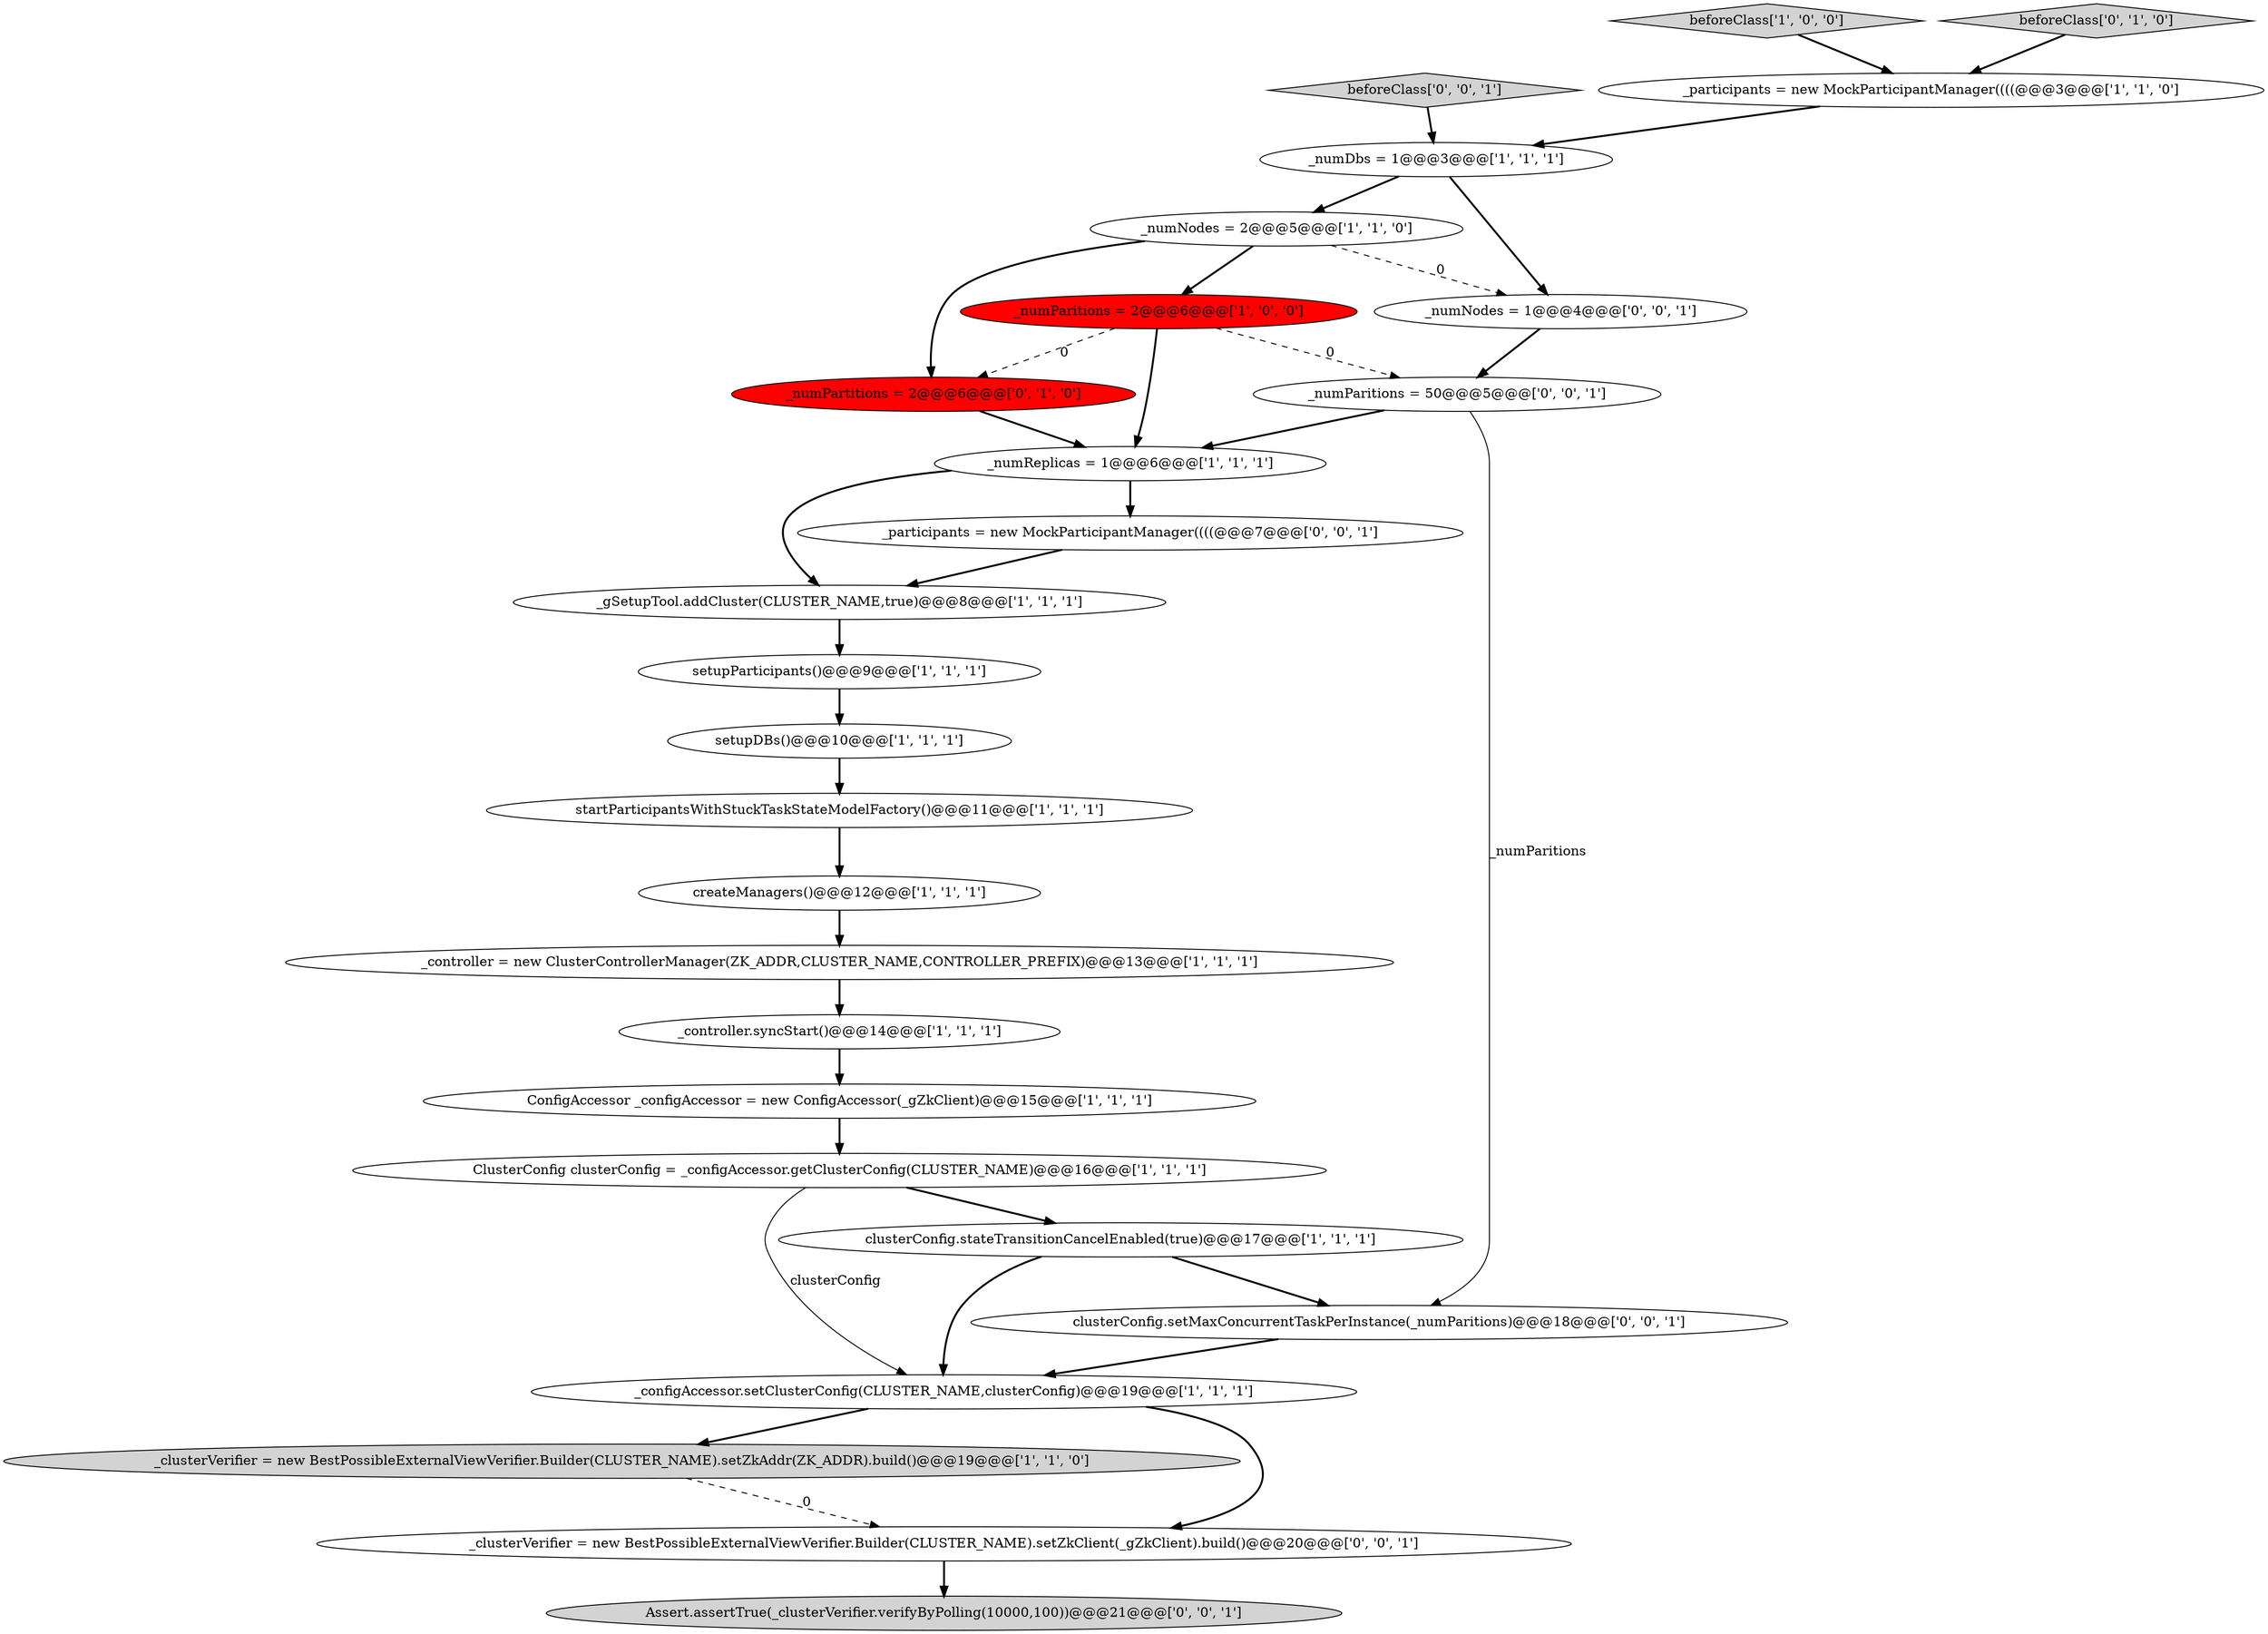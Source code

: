 digraph {
13 [style = filled, label = "_controller = new ClusterControllerManager(ZK_ADDR,CLUSTER_NAME,CONTROLLER_PREFIX)@@@13@@@['1', '1', '1']", fillcolor = white, shape = ellipse image = "AAA0AAABBB1BBB"];
22 [style = filled, label = "Assert.assertTrue(_clusterVerifier.verifyByPolling(10000,100))@@@21@@@['0', '0', '1']", fillcolor = lightgray, shape = ellipse image = "AAA0AAABBB3BBB"];
23 [style = filled, label = "beforeClass['0', '0', '1']", fillcolor = lightgray, shape = diamond image = "AAA0AAABBB3BBB"];
14 [style = filled, label = "_controller.syncStart()@@@14@@@['1', '1', '1']", fillcolor = white, shape = ellipse image = "AAA0AAABBB1BBB"];
4 [style = filled, label = "_gSetupTool.addCluster(CLUSTER_NAME,true)@@@8@@@['1', '1', '1']", fillcolor = white, shape = ellipse image = "AAA0AAABBB1BBB"];
3 [style = filled, label = "beforeClass['1', '0', '0']", fillcolor = lightgray, shape = diamond image = "AAA0AAABBB1BBB"];
21 [style = filled, label = "_numParitions = 50@@@5@@@['0', '0', '1']", fillcolor = white, shape = ellipse image = "AAA0AAABBB3BBB"];
17 [style = filled, label = "_clusterVerifier = new BestPossibleExternalViewVerifier.Builder(CLUSTER_NAME).setZkAddr(ZK_ADDR).build()@@@19@@@['1', '1', '0']", fillcolor = lightgray, shape = ellipse image = "AAA0AAABBB1BBB"];
10 [style = filled, label = "_numDbs = 1@@@3@@@['1', '1', '1']", fillcolor = white, shape = ellipse image = "AAA0AAABBB1BBB"];
25 [style = filled, label = "_clusterVerifier = new BestPossibleExternalViewVerifier.Builder(CLUSTER_NAME).setZkClient(_gZkClient).build()@@@20@@@['0', '0', '1']", fillcolor = white, shape = ellipse image = "AAA0AAABBB3BBB"];
24 [style = filled, label = "_participants = new MockParticipantManager((((@@@7@@@['0', '0', '1']", fillcolor = white, shape = ellipse image = "AAA0AAABBB3BBB"];
16 [style = filled, label = "ConfigAccessor _configAccessor = new ConfigAccessor(_gZkClient)@@@15@@@['1', '1', '1']", fillcolor = white, shape = ellipse image = "AAA0AAABBB1BBB"];
2 [style = filled, label = "setupDBs()@@@10@@@['1', '1', '1']", fillcolor = white, shape = ellipse image = "AAA0AAABBB1BBB"];
6 [style = filled, label = "ClusterConfig clusterConfig = _configAccessor.getClusterConfig(CLUSTER_NAME)@@@16@@@['1', '1', '1']", fillcolor = white, shape = ellipse image = "AAA0AAABBB1BBB"];
5 [style = filled, label = "createManagers()@@@12@@@['1', '1', '1']", fillcolor = white, shape = ellipse image = "AAA0AAABBB1BBB"];
0 [style = filled, label = "_numReplicas = 1@@@6@@@['1', '1', '1']", fillcolor = white, shape = ellipse image = "AAA0AAABBB1BBB"];
7 [style = filled, label = "_numNodes = 2@@@5@@@['1', '1', '0']", fillcolor = white, shape = ellipse image = "AAA0AAABBB1BBB"];
9 [style = filled, label = "clusterConfig.stateTransitionCancelEnabled(true)@@@17@@@['1', '1', '1']", fillcolor = white, shape = ellipse image = "AAA0AAABBB1BBB"];
26 [style = filled, label = "clusterConfig.setMaxConcurrentTaskPerInstance(_numParitions)@@@18@@@['0', '0', '1']", fillcolor = white, shape = ellipse image = "AAA0AAABBB3BBB"];
8 [style = filled, label = "_configAccessor.setClusterConfig(CLUSTER_NAME,clusterConfig)@@@19@@@['1', '1', '1']", fillcolor = white, shape = ellipse image = "AAA0AAABBB1BBB"];
19 [style = filled, label = "beforeClass['0', '1', '0']", fillcolor = lightgray, shape = diamond image = "AAA0AAABBB2BBB"];
20 [style = filled, label = "_numNodes = 1@@@4@@@['0', '0', '1']", fillcolor = white, shape = ellipse image = "AAA0AAABBB3BBB"];
12 [style = filled, label = "startParticipantsWithStuckTaskStateModelFactory()@@@11@@@['1', '1', '1']", fillcolor = white, shape = ellipse image = "AAA0AAABBB1BBB"];
11 [style = filled, label = "_participants = new MockParticipantManager((((@@@3@@@['1', '1', '0']", fillcolor = white, shape = ellipse image = "AAA0AAABBB1BBB"];
15 [style = filled, label = "_numParitions = 2@@@6@@@['1', '0', '0']", fillcolor = red, shape = ellipse image = "AAA1AAABBB1BBB"];
1 [style = filled, label = "setupParticipants()@@@9@@@['1', '1', '1']", fillcolor = white, shape = ellipse image = "AAA0AAABBB1BBB"];
18 [style = filled, label = "_numPartitions = 2@@@6@@@['0', '1', '0']", fillcolor = red, shape = ellipse image = "AAA1AAABBB2BBB"];
14->16 [style = bold, label=""];
10->20 [style = bold, label=""];
12->5 [style = bold, label=""];
21->0 [style = bold, label=""];
25->22 [style = bold, label=""];
16->6 [style = bold, label=""];
15->18 [style = dashed, label="0"];
3->11 [style = bold, label=""];
7->20 [style = dashed, label="0"];
6->8 [style = solid, label="clusterConfig"];
15->21 [style = dashed, label="0"];
19->11 [style = bold, label=""];
26->8 [style = bold, label=""];
9->8 [style = bold, label=""];
10->7 [style = bold, label=""];
17->25 [style = dashed, label="0"];
2->12 [style = bold, label=""];
20->21 [style = bold, label=""];
9->26 [style = bold, label=""];
8->17 [style = bold, label=""];
24->4 [style = bold, label=""];
0->4 [style = bold, label=""];
11->10 [style = bold, label=""];
15->0 [style = bold, label=""];
5->13 [style = bold, label=""];
0->24 [style = bold, label=""];
23->10 [style = bold, label=""];
7->18 [style = bold, label=""];
21->26 [style = solid, label="_numParitions"];
7->15 [style = bold, label=""];
4->1 [style = bold, label=""];
1->2 [style = bold, label=""];
6->9 [style = bold, label=""];
13->14 [style = bold, label=""];
8->25 [style = bold, label=""];
18->0 [style = bold, label=""];
}
